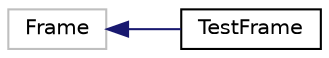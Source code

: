 digraph "Graphical Class Hierarchy"
{
 // INTERACTIVE_SVG=YES
  edge [fontname="Helvetica",fontsize="10",labelfontname="Helvetica",labelfontsize="10"];
  node [fontname="Helvetica",fontsize="10",shape=record];
  rankdir="LR";
  Node88 [label="Frame",height=0.2,width=0.4,color="grey75", fillcolor="white", style="filled"];
  Node88 -> Node0 [dir="back",color="midnightblue",fontsize="10",style="solid",fontname="Helvetica"];
  Node0 [label="TestFrame",height=0.2,width=0.4,color="black", fillcolor="white", style="filled",URL="$class_test_frame.html"];
}
